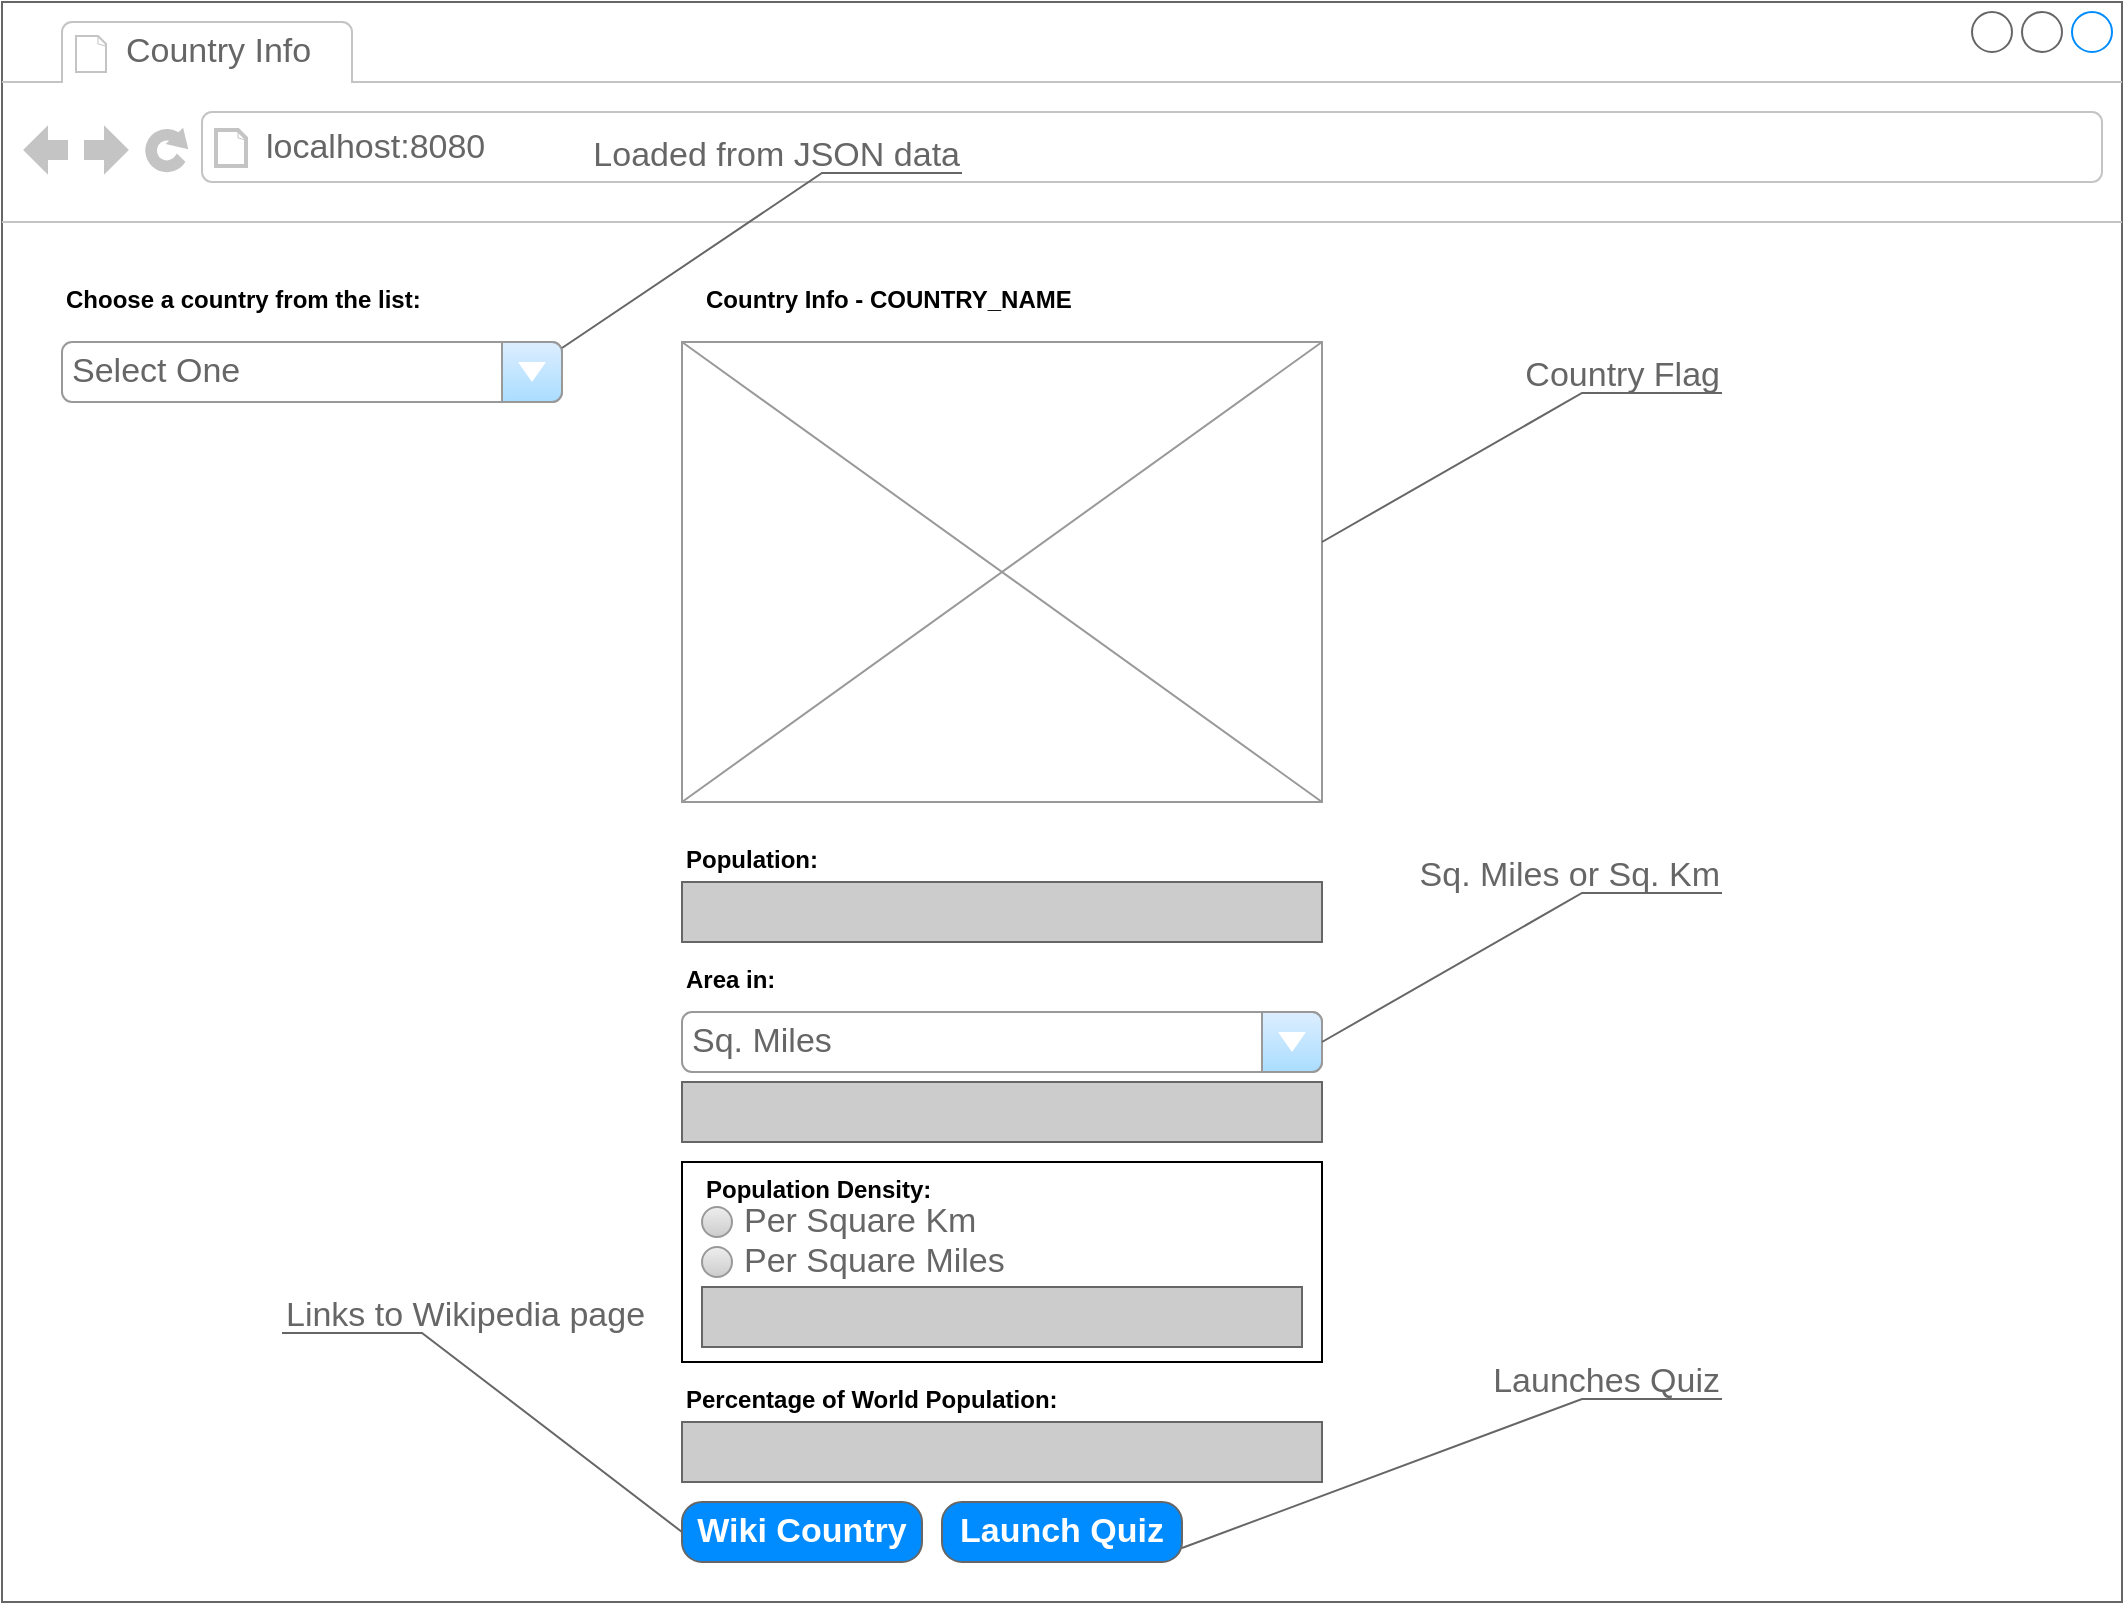 <mxfile version="12.3.3" type="device" pages="1"><diagram name="Page-1" id="03018318-947c-dd8e-b7a3-06fadd420f32"><mxGraphModel dx="1408" dy="748" grid="1" gridSize="10" guides="1" tooltips="1" connect="1" arrows="1" fold="1" page="1" pageScale="1" pageWidth="1100" pageHeight="850" background="#ffffff" math="0" shadow="0"><root><mxCell id="0"/><mxCell id="1" parent="0"/><mxCell id="PISt42Ba7LKTDunLV79h-1" value="" style="strokeWidth=1;shadow=0;dashed=0;align=center;html=1;shape=mxgraph.mockup.containers.browserWindow;rSize=0;strokeColor=#666666;strokeColor2=#008cff;strokeColor3=#c4c4c4;mainText=,;recursiveResize=0;" parent="1" vertex="1"><mxGeometry x="20" y="20" width="1060" height="800" as="geometry"/></mxCell><mxCell id="PISt42Ba7LKTDunLV79h-2" value="Country Info" style="strokeWidth=1;shadow=0;dashed=0;align=center;html=1;shape=mxgraph.mockup.containers.anchor;fontSize=17;fontColor=#666666;align=left;" parent="PISt42Ba7LKTDunLV79h-1" vertex="1"><mxGeometry x="60" y="12" width="110" height="26" as="geometry"/></mxCell><mxCell id="PISt42Ba7LKTDunLV79h-3" value="localhost:8080" style="strokeWidth=1;shadow=0;dashed=0;align=center;html=1;shape=mxgraph.mockup.containers.anchor;rSize=0;fontSize=17;fontColor=#666666;align=left;" parent="PISt42Ba7LKTDunLV79h-1" vertex="1"><mxGeometry x="130" y="60" width="250" height="26" as="geometry"/></mxCell><mxCell id="PISt42Ba7LKTDunLV79h-4" value="Select One" style="strokeWidth=1;shadow=0;dashed=0;align=center;html=1;shape=mxgraph.mockup.forms.comboBox;strokeColor=#999999;fillColor=#ddeeff;align=left;fillColor2=#aaddff;mainText=;fontColor=#666666;fontSize=17;spacingLeft=3;" parent="PISt42Ba7LKTDunLV79h-1" vertex="1"><mxGeometry x="30" y="170" width="250" height="30" as="geometry"/></mxCell><mxCell id="PISt42Ba7LKTDunLV79h-6" value="&lt;b&gt;Choose a country from the list:&lt;/b&gt;" style="text;spacingTop=-5;whiteSpace=wrap;html=1;align=left;fontSize=12;fontFamily=Helvetica;fillColor=none;strokeColor=none;" parent="PISt42Ba7LKTDunLV79h-1" vertex="1"><mxGeometry x="30" y="140" width="250" height="25" as="geometry"/></mxCell><mxCell id="PISt42Ba7LKTDunLV79h-7" value="&lt;b&gt;Country Info - COUNTRY_NAME&lt;/b&gt;" style="text;spacingTop=-5;whiteSpace=wrap;html=1;align=left;fontSize=12;fontFamily=Helvetica;fillColor=none;strokeColor=none;" parent="PISt42Ba7LKTDunLV79h-1" vertex="1"><mxGeometry x="350" y="140" width="250" height="25" as="geometry"/></mxCell><mxCell id="PISt42Ba7LKTDunLV79h-8" value="" style="verticalLabelPosition=bottom;shadow=0;dashed=0;align=center;html=1;verticalAlign=top;strokeWidth=1;shape=mxgraph.mockup.graphics.simpleIcon;strokeColor=#999999;" parent="PISt42Ba7LKTDunLV79h-1" vertex="1"><mxGeometry x="340" y="170" width="320" height="230" as="geometry"/></mxCell><mxCell id="PISt42Ba7LKTDunLV79h-9" value="Country Flag" style="strokeWidth=1;shadow=0;dashed=0;align=center;html=1;shape=mxgraph.mockup.text.callout;linkText=;textSize=17;textColor=#666666;callDir=NE;callStyle=line;fontSize=17;fontColor=#666666;align=right;verticalAlign=top;strokeColor=#666666;" parent="PISt42Ba7LKTDunLV79h-1" vertex="1"><mxGeometry x="660" y="170" width="200" height="100" as="geometry"/></mxCell><mxCell id="PISt42Ba7LKTDunLV79h-11" value="" style="strokeWidth=1;shadow=0;dashed=0;align=center;html=1;shape=mxgraph.mockup.text.textBox;fontColor=#666666;align=left;fontSize=17;spacingLeft=4;spacingTop=-3;strokeColor=#666666;mainText=;fillColor=#CCCCCC;" parent="PISt42Ba7LKTDunLV79h-1" vertex="1"><mxGeometry x="340" y="440" width="320" height="30" as="geometry"/></mxCell><mxCell id="PISt42Ba7LKTDunLV79h-12" value="&lt;b&gt;Population:&lt;/b&gt;" style="text;spacingTop=-5;whiteSpace=wrap;html=1;align=left;fontSize=12;fontFamily=Helvetica;fillColor=none;strokeColor=none;" parent="PISt42Ba7LKTDunLV79h-1" vertex="1"><mxGeometry x="340" y="420" width="250" height="25" as="geometry"/></mxCell><mxCell id="PISt42Ba7LKTDunLV79h-13" value="&lt;b&gt;Area in:&lt;/b&gt;" style="text;spacingTop=-5;whiteSpace=wrap;html=1;align=left;fontSize=12;fontFamily=Helvetica;fillColor=none;strokeColor=none;" parent="PISt42Ba7LKTDunLV79h-1" vertex="1"><mxGeometry x="340" y="480" width="250" height="25" as="geometry"/></mxCell><mxCell id="PISt42Ba7LKTDunLV79h-15" value="Sq. Miles" style="strokeWidth=1;shadow=0;dashed=0;align=center;html=1;shape=mxgraph.mockup.forms.comboBox;strokeColor=#999999;fillColor=#ddeeff;align=left;fillColor2=#aaddff;mainText=;fontColor=#666666;fontSize=17;spacingLeft=3;" parent="PISt42Ba7LKTDunLV79h-1" vertex="1"><mxGeometry x="340" y="505" width="320" height="30" as="geometry"/></mxCell><mxCell id="PISt42Ba7LKTDunLV79h-16" value="Sq. Miles or Sq. Km" style="strokeWidth=1;shadow=0;dashed=0;align=center;html=1;shape=mxgraph.mockup.text.callout;linkText=;textSize=17;textColor=#666666;callDir=NE;callStyle=line;fontSize=17;fontColor=#666666;align=right;verticalAlign=top;strokeColor=#666666;fillColor=#CCCCCC;" parent="PISt42Ba7LKTDunLV79h-1" vertex="1"><mxGeometry x="660" y="420" width="200" height="100" as="geometry"/></mxCell><mxCell id="PISt42Ba7LKTDunLV79h-17" value="" style="strokeWidth=1;shadow=0;dashed=0;align=center;html=1;shape=mxgraph.mockup.text.textBox;fontColor=#666666;align=left;fontSize=17;spacingLeft=4;spacingTop=-3;strokeColor=#666666;mainText=;fillColor=#CCCCCC;" parent="PISt42Ba7LKTDunLV79h-1" vertex="1"><mxGeometry x="340" y="540" width="320" height="30" as="geometry"/></mxCell><mxCell id="PISt42Ba7LKTDunLV79h-18" value="" style="rounded=0;whiteSpace=wrap;html=1;fillColor=#FFFFFF;" parent="PISt42Ba7LKTDunLV79h-1" vertex="1"><mxGeometry x="340" y="580" width="320" height="100" as="geometry"/></mxCell><mxCell id="PISt42Ba7LKTDunLV79h-25" value="&lt;b&gt;Population Density:&lt;/b&gt;" style="text;spacingTop=-5;whiteSpace=wrap;html=1;align=left;fontSize=12;fontFamily=Helvetica;fillColor=none;strokeColor=none;" parent="PISt42Ba7LKTDunLV79h-1" vertex="1"><mxGeometry x="350" y="585" width="250" height="25" as="geometry"/></mxCell><mxCell id="PISt42Ba7LKTDunLV79h-20" value="Per Square Km" style="shape=ellipse;rSize=0;fillColor=#eeeeee;strokeColor=#999999;gradientColor=#cccccc;html=1;align=left;spacingLeft=4;fontSize=17;fontColor=#666666;labelPosition=right;" parent="PISt42Ba7LKTDunLV79h-1" vertex="1"><mxGeometry x="350" y="602.5" width="15" height="15" as="geometry"/></mxCell><mxCell id="PISt42Ba7LKTDunLV79h-21" value="Per Square Miles" style="shape=ellipse;rSize=0;fillColor=#eeeeee;strokeColor=#999999;gradientColor=#cccccc;html=1;align=left;spacingLeft=4;fontSize=17;fontColor=#666666;labelPosition=right;" parent="PISt42Ba7LKTDunLV79h-1" vertex="1"><mxGeometry x="350" y="622.5" width="15" height="15" as="geometry"/></mxCell><mxCell id="PISt42Ba7LKTDunLV79h-30" value="" style="strokeWidth=1;shadow=0;dashed=0;align=center;html=1;shape=mxgraph.mockup.text.textBox;fontColor=#666666;align=left;fontSize=17;spacingLeft=4;spacingTop=-3;strokeColor=#666666;mainText=;fillColor=#CCCCCC;" parent="PISt42Ba7LKTDunLV79h-1" vertex="1"><mxGeometry x="350" y="642.5" width="300" height="30" as="geometry"/></mxCell><mxCell id="PISt42Ba7LKTDunLV79h-31" value="Loaded from JSON data" style="strokeWidth=1;shadow=0;dashed=0;align=center;html=1;shape=mxgraph.mockup.text.callout;linkText=;textSize=17;textColor=#666666;callDir=NE;callStyle=line;fontSize=17;fontColor=#666666;align=right;verticalAlign=top;strokeColor=#666666;" parent="PISt42Ba7LKTDunLV79h-1" vertex="1"><mxGeometry x="280" y="60" width="200" height="113" as="geometry"/></mxCell><mxCell id="PISt42Ba7LKTDunLV79h-32" value="&lt;b&gt;Percentage of World Population:&lt;/b&gt;" style="text;spacingTop=-5;whiteSpace=wrap;html=1;align=left;fontSize=12;fontFamily=Helvetica;fillColor=none;strokeColor=none;" parent="PISt42Ba7LKTDunLV79h-1" vertex="1"><mxGeometry x="340" y="690" width="250" height="25" as="geometry"/></mxCell><mxCell id="PISt42Ba7LKTDunLV79h-34" value="" style="strokeWidth=1;shadow=0;dashed=0;align=center;html=1;shape=mxgraph.mockup.text.textBox;fontColor=#666666;align=left;fontSize=17;spacingLeft=4;spacingTop=-3;strokeColor=#666666;mainText=;fillColor=#CCCCCC;" parent="PISt42Ba7LKTDunLV79h-1" vertex="1"><mxGeometry x="340" y="710" width="320" height="30" as="geometry"/></mxCell><mxCell id="PISt42Ba7LKTDunLV79h-35" value="Wiki Country" style="strokeWidth=1;shadow=0;dashed=0;align=center;html=1;shape=mxgraph.mockup.buttons.button;strokeColor=#666666;fontColor=#ffffff;mainText=;buttonStyle=round;fontSize=17;fontStyle=1;fillColor=#008cff;whiteSpace=wrap;" parent="PISt42Ba7LKTDunLV79h-1" vertex="1"><mxGeometry x="340" y="750" width="120" height="30" as="geometry"/></mxCell><mxCell id="PISt42Ba7LKTDunLV79h-36" value="Launch Quiz" style="strokeWidth=1;shadow=0;dashed=0;align=center;html=1;shape=mxgraph.mockup.buttons.button;strokeColor=#666666;fontColor=#ffffff;mainText=;buttonStyle=round;fontSize=17;fontStyle=1;fillColor=#008cff;whiteSpace=wrap;" parent="PISt42Ba7LKTDunLV79h-1" vertex="1"><mxGeometry x="470" y="750" width="120" height="30" as="geometry"/></mxCell><mxCell id="PISt42Ba7LKTDunLV79h-37" value="Links to Wikipedia page" style="strokeWidth=1;shadow=0;dashed=0;align=center;html=1;shape=mxgraph.mockup.text.callout;linkText=;textSize=17;textColor=#666666;callDir=NW;callStyle=line;fontSize=17;fontColor=#666666;align=left;verticalAlign=top;strokeColor=#666666;fillColor=#FFFFFF;" parent="PISt42Ba7LKTDunLV79h-1" vertex="1"><mxGeometry x="140" y="640" width="200" height="125" as="geometry"/></mxCell><mxCell id="PISt42Ba7LKTDunLV79h-38" value="Launches Quiz" style="strokeWidth=1;shadow=0;dashed=0;align=center;html=1;shape=mxgraph.mockup.text.callout;linkText=;textSize=17;textColor=#666666;callDir=NE;callStyle=line;fontSize=17;fontColor=#666666;align=right;verticalAlign=top;strokeColor=#666666;fillColor=#FFFFFF;" parent="PISt42Ba7LKTDunLV79h-1" vertex="1"><mxGeometry x="590" y="673" width="270" height="100" as="geometry"/></mxCell></root></mxGraphModel></diagram></mxfile>